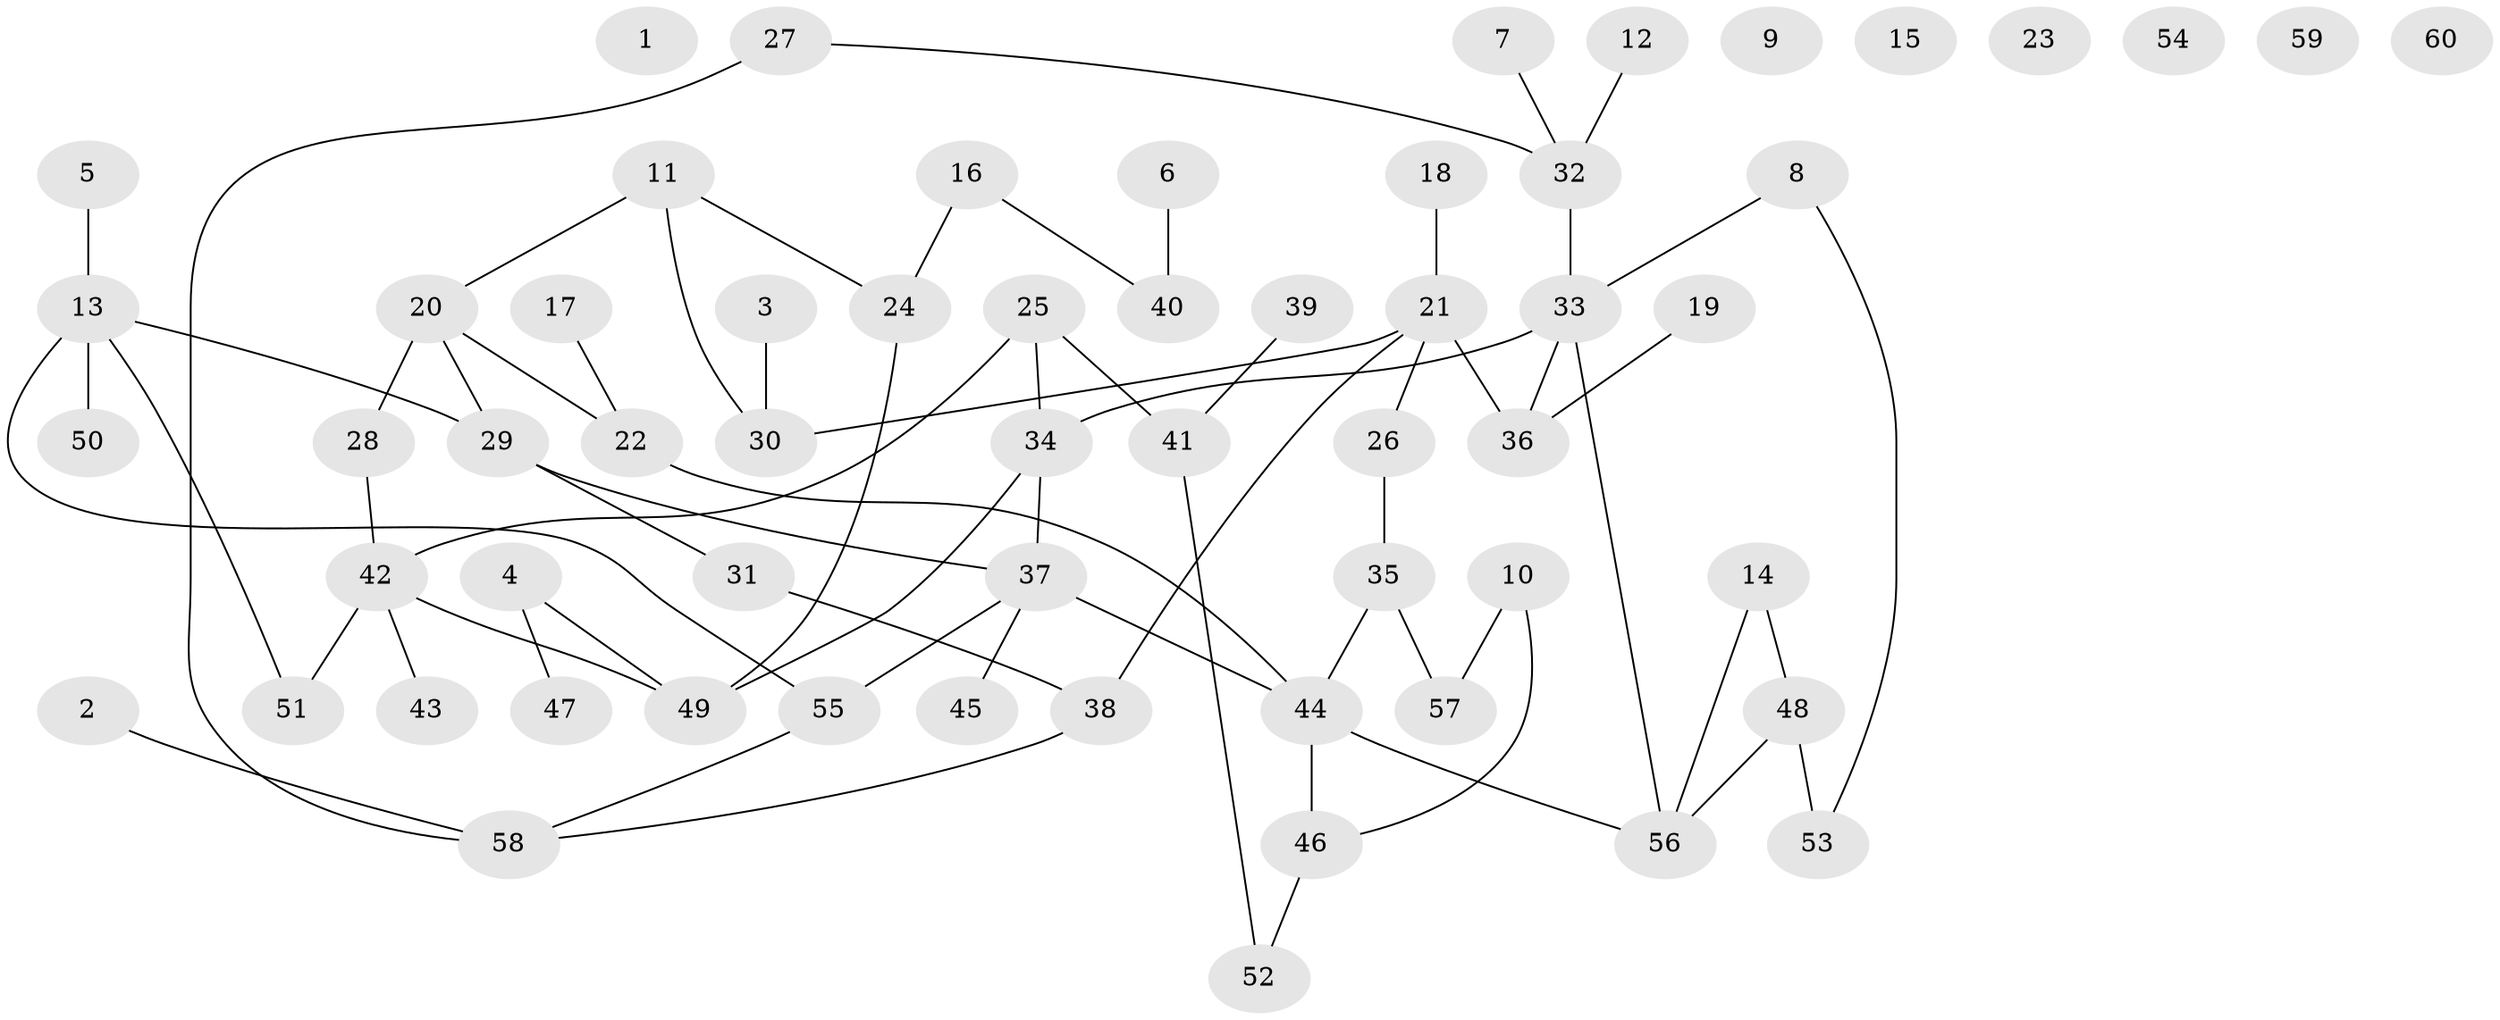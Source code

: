 // Generated by graph-tools (version 1.1) at 2025/00/03/09/25 03:00:53]
// undirected, 60 vertices, 68 edges
graph export_dot {
graph [start="1"]
  node [color=gray90,style=filled];
  1;
  2;
  3;
  4;
  5;
  6;
  7;
  8;
  9;
  10;
  11;
  12;
  13;
  14;
  15;
  16;
  17;
  18;
  19;
  20;
  21;
  22;
  23;
  24;
  25;
  26;
  27;
  28;
  29;
  30;
  31;
  32;
  33;
  34;
  35;
  36;
  37;
  38;
  39;
  40;
  41;
  42;
  43;
  44;
  45;
  46;
  47;
  48;
  49;
  50;
  51;
  52;
  53;
  54;
  55;
  56;
  57;
  58;
  59;
  60;
  2 -- 58;
  3 -- 30;
  4 -- 47;
  4 -- 49;
  5 -- 13;
  6 -- 40;
  7 -- 32;
  8 -- 33;
  8 -- 53;
  10 -- 46;
  10 -- 57;
  11 -- 20;
  11 -- 24;
  11 -- 30;
  12 -- 32;
  13 -- 29;
  13 -- 50;
  13 -- 51;
  13 -- 55;
  14 -- 48;
  14 -- 56;
  16 -- 24;
  16 -- 40;
  17 -- 22;
  18 -- 21;
  19 -- 36;
  20 -- 22;
  20 -- 28;
  20 -- 29;
  21 -- 26;
  21 -- 30;
  21 -- 36;
  21 -- 38;
  22 -- 44;
  24 -- 49;
  25 -- 34;
  25 -- 41;
  25 -- 42;
  26 -- 35;
  27 -- 32;
  27 -- 58;
  28 -- 42;
  29 -- 31;
  29 -- 37;
  31 -- 38;
  32 -- 33;
  33 -- 34;
  33 -- 36;
  33 -- 56;
  34 -- 37;
  34 -- 49;
  35 -- 44;
  35 -- 57;
  37 -- 44;
  37 -- 45;
  37 -- 55;
  38 -- 58;
  39 -- 41;
  41 -- 52;
  42 -- 43;
  42 -- 49;
  42 -- 51;
  44 -- 46;
  44 -- 56;
  46 -- 52;
  48 -- 53;
  48 -- 56;
  55 -- 58;
}
